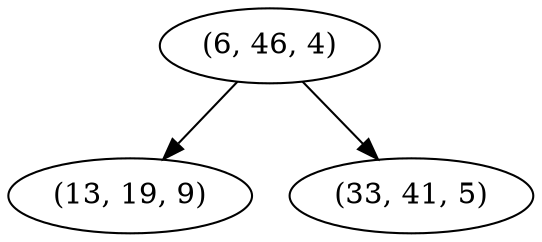 digraph tree {
    "(6, 46, 4)";
    "(13, 19, 9)";
    "(33, 41, 5)";
    "(6, 46, 4)" -> "(13, 19, 9)";
    "(6, 46, 4)" -> "(33, 41, 5)";
}

